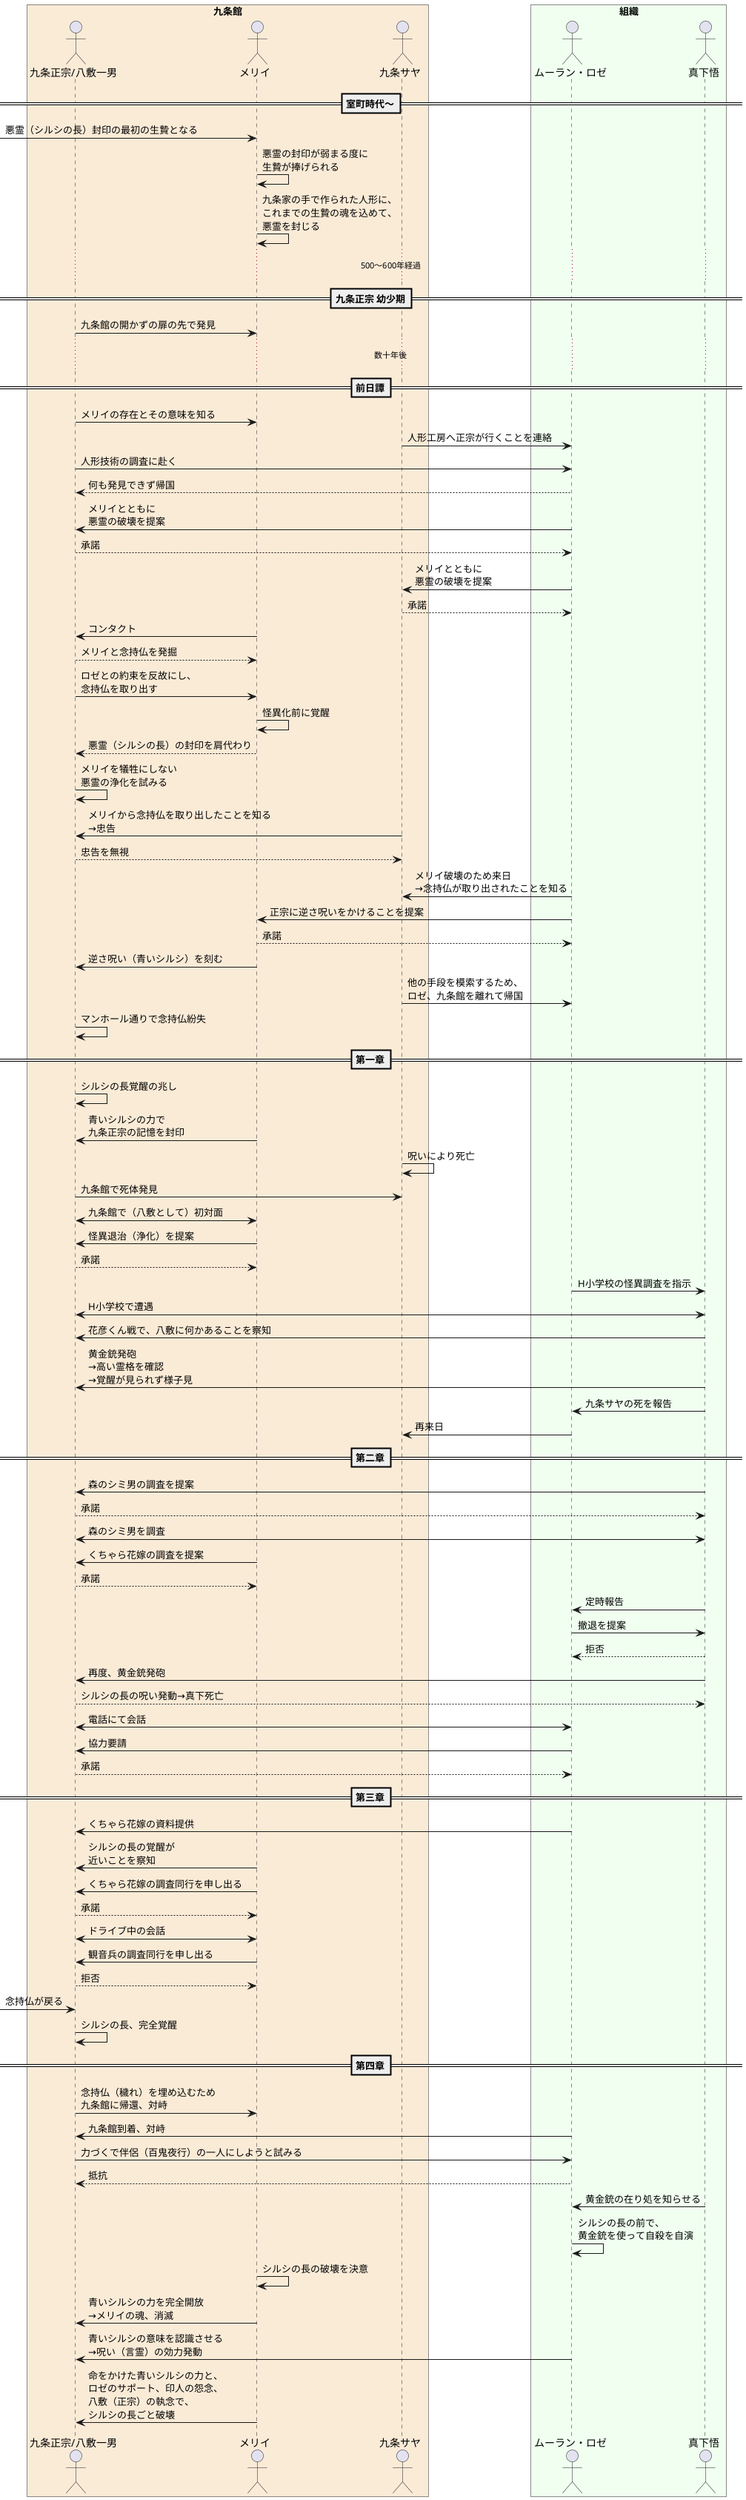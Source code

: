 @startuml

actor "九条正宗/八敷一男" as yashiki
actor "メリイ" as mary
actor "九条サヤ" as saya
actor "ムーラン・ロゼ" as rose
actor "真下悟" as mashita

skinparam BoxPadding 20

box "九条館" #AntiqueWhite
participant yashiki
participant mary
participant saya
end box

box "組織" #HoneyDew
participant rose
participant mashita
end box

== 室町時代～==

[-> mary : 悪霊（シルシの長）封印の最初の生贄となる
mary -> mary : 悪霊の封印が弱まる度に\n生贄が捧げられる
mary -> mary : 九条家の手で作られた人形に、\nこれまでの生贄の魂を込めて、\n悪霊を封じる

...500～600年経過...

== 九条正宗 幼少期==

yashiki -> mary : 九条館の開かずの扉の先で発見
...数十年後...

== 前日譚==

yashiki -> mary : メリイの存在とその意味を知る
saya -> rose : 人形工房へ正宗が行くことを連絡
yashiki -> rose : 人形技術の調査に赴く
rose --> yashiki : 何も発見できず帰国

rose -> yashiki : メリイとともに\n悪霊の破壊を提案
yashiki --> rose: 承諾

rose -> saya : メリイとともに\n悪霊の破壊を提案
saya --> rose : 承諾

mary -> yashiki : コンタクト
yashiki --> mary : メリイと念持仏を発掘
yashiki -> mary : ロゼとの約束を反故にし、\n念持仏を取り出す
mary -> mary : 怪異化前に覚醒
mary --> yashiki : 悪霊（シルシの長）の封印を肩代わり
yashiki -> yashiki : メリイを犠牲にしない\n悪霊の浄化を試みる

saya -> yashiki : メリイから念持仏を取り出したことを知る\n→忠告
yashiki --> saya : 忠告を無視

rose -> saya : メリイ破壊のため来日\n→念持仏が取り出されたことを知る
rose -> mary : 正宗に逆さ呪いをかけることを提案
mary --> rose : 承諾
mary -> yashiki : 逆さ呪い（青いシルシ）を刻む

saya -> rose : 他の手段を模索するため、\nロゼ、九条館を離れて帰国

yashiki -> yashiki : マンホール通りで念持仏紛失

== 第一章==

yashiki -> yashiki : シルシの長覚醒の兆し
mary -> yashiki : 青いシルシの力で\n九条正宗の記憶を封印

saya -> saya : 呪いにより死亡
yashiki -> saya : 九条館で死体発見
yashiki <-> mary : 九条館で（八敷として）初対面
mary -> yashiki : 怪異退治（浄化）を提案
yashiki --> mary : 承諾

rose -> mashita : H小学校の怪異調査を指示
yashiki <-> mashita : H小学校で遭遇
mashita -> yashiki : 花彦くん戦で、八敷に何かあることを察知

mashita -> yashiki : 黄金銃発砲\n→高い霊格を確認\n→覚醒が見られず様子見

mashita -> rose : 九条サヤの死を報告
rose -> saya : 再来日

== 第二章==

mashita -> yashiki : 森のシミ男の調査を提案
yashiki --> mashita : 承諾
yashiki <-> mashita : 森のシミ男を調査

mary -> yashiki : くちゃら花嫁の調査を提案
yashiki --> mary : 承諾

mashita -> rose : 定時報告
rose -> mashita : 撤退を提案
mashita --> rose : 拒否

mashita -> yashiki : 再度、黄金銃発砲
yashiki --> mashita : シルシの長の呪い発動→真下死亡

yashiki <-> rose : 電話にて会話
rose -> yashiki : 協力要請
yashiki --> rose : 承諾

== 第三章==

rose -> yashiki : くちゃら花嫁の資料提供

mary -> yashiki : シルシの長の覚醒が\n近いことを察知
mary -> yashiki : くちゃら花嫁の調査同行を申し出る
yashiki --> mary : 承諾

yashiki <-> mary : ドライブ中の会話

mary -> yashiki : 観音兵の調査同行を申し出る
yashiki --> mary : 拒否

[-> yashiki : 念持仏が戻る
yashiki -> yashiki : シルシの長、完全覚醒

== 第四章==

yashiki -> mary : 念持仏（穢れ）を埋め込むため\n九条館に帰還、対峙
rose -> yashiki : 九条館到着、対峙
yashiki -> rose : 力づくで伴侶（百鬼夜行）の一人にしようと試みる
rose --> yashiki : 抵抗
mashita -> rose : 黄金銃の在り処を知らせる
rose -> rose : シルシの長の前で、\n黄金銃を使って自殺を自演
mary -> mary : シルシの長の破壊を決意
mary -> yashiki : 青いシルシの力を完全開放\n→メリイの魂、消滅
rose -> yashiki : 青いシルシの意味を認識させる\n→呪い（言霊）の効力発動
mary -> yashiki : 命をかけた青いシルシの力と、\nロゼのサポート、印人の怨念、\n八敷（正宗）の執念で、\nシルシの長ごと破壊

@enduml